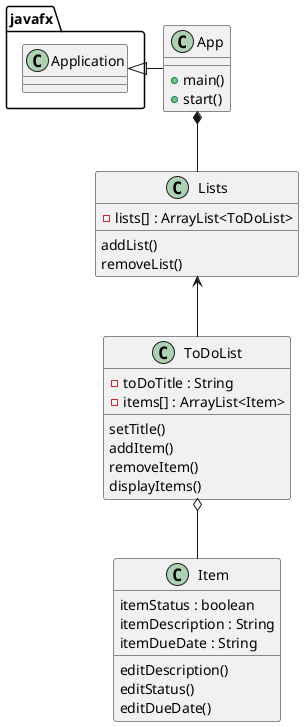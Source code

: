 @startuml
'https://plantuml.com/class-diagram



class App {
+ main()
+ start()
}

class Lists{
-lists[] : ArrayList<ToDoList>
addList()
removeList()
}

class ToDoList {
- toDoTitle : String
- items[] : ArrayList<Item>
setTitle()
addItem()
removeItem()
displayItems()
}

class Item {
itemStatus : boolean
itemDescription : String
itemDueDate : String

editDescription()
editStatus()
editDueDate()
}

javafx.Application <|- App
App *-- Lists
Lists <-- ToDoList
ToDoList o-- Item

@enduml